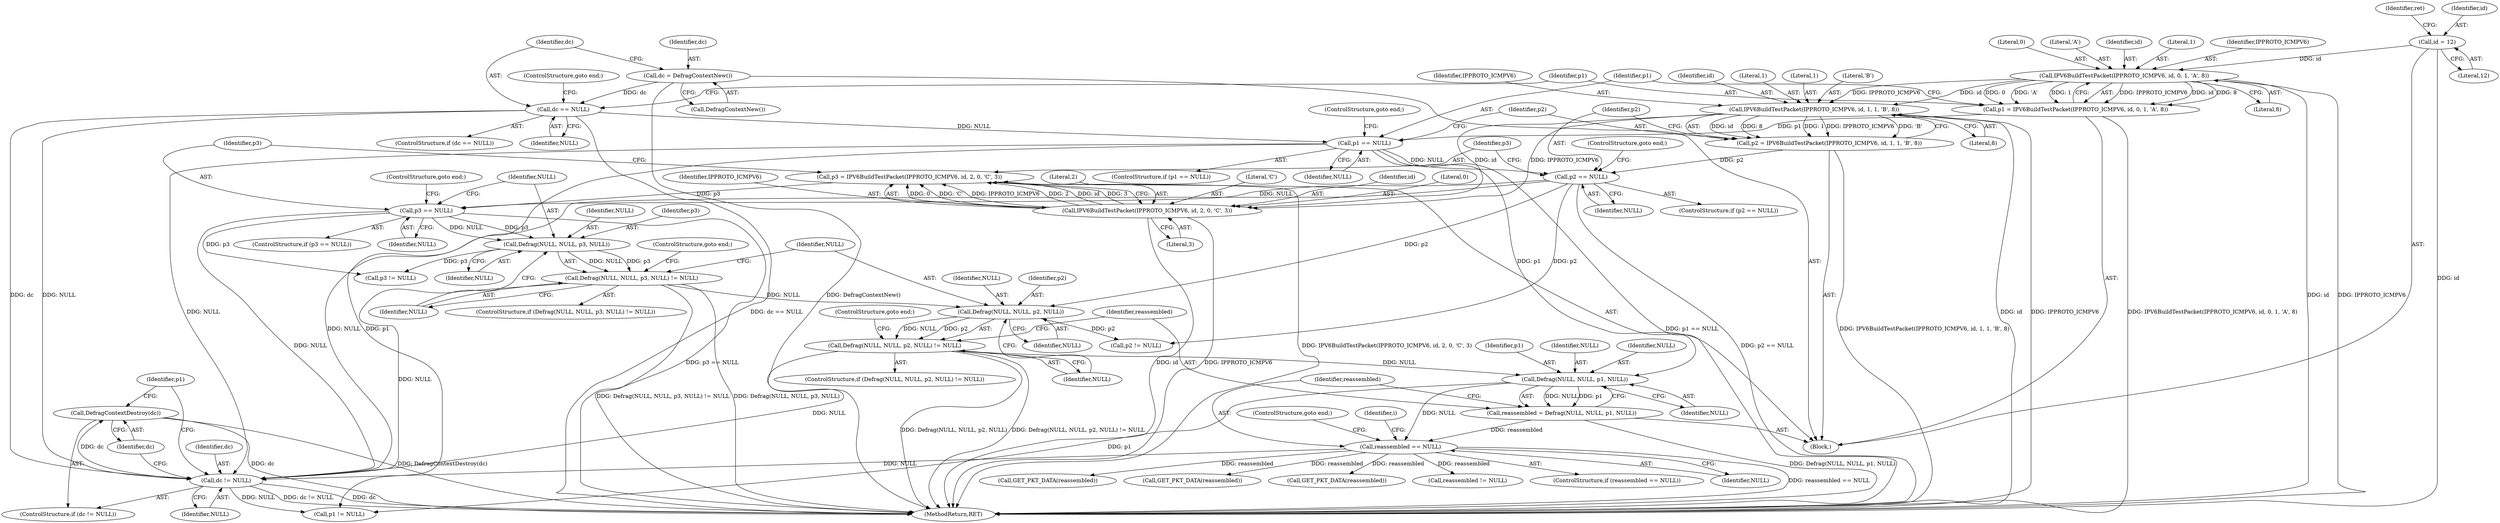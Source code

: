 digraph "0_suricata_4a04f814b15762eb446a5ead4d69d021512df6f8_16@pointer" {
"1000284" [label="(Call,DefragContextDestroy(dc))"];
"1000281" [label="(Call,dc != NULL)"];
"1000140" [label="(Call,dc == NULL)"];
"1000136" [label="(Call,dc = DefragContextNew())"];
"1000212" [label="(Call,reassembled == NULL)"];
"1000204" [label="(Call,reassembled = Defrag(NULL, NULL, p1, NULL))"];
"1000206" [label="(Call,Defrag(NULL, NULL, p1, NULL))"];
"1000196" [label="(Call,Defrag(NULL, NULL, p2, NULL) != NULL)"];
"1000197" [label="(Call,Defrag(NULL, NULL, p2, NULL))"];
"1000187" [label="(Call,Defrag(NULL, NULL, p3, NULL) != NULL)"];
"1000188" [label="(Call,Defrag(NULL, NULL, p3, NULL))"];
"1000182" [label="(Call,p3 == NULL)"];
"1000172" [label="(Call,p3 = IPV6BuildTestPacket(IPPROTO_ICMPV6, id, 2, 0, 'C', 3))"];
"1000174" [label="(Call,IPV6BuildTestPacket(IPPROTO_ICMPV6, id, 2, 0, 'C', 3))"];
"1000160" [label="(Call,IPV6BuildTestPacket(IPPROTO_ICMPV6, id, 1, 1, 'B', 8))"];
"1000146" [label="(Call,IPV6BuildTestPacket(IPPROTO_ICMPV6, id, 0, 1, 'A', 8))"];
"1000127" [label="(Call,id = 12)"];
"1000168" [label="(Call,p2 == NULL)"];
"1000158" [label="(Call,p2 = IPV6BuildTestPacket(IPPROTO_ICMPV6, id, 1, 1, 'B', 8))"];
"1000154" [label="(Call,p1 == NULL)"];
"1000144" [label="(Call,p1 = IPV6BuildTestPacket(IPPROTO_ICMPV6, id, 0, 1, 'A', 8))"];
"1000146" [label="(Call,IPV6BuildTestPacket(IPPROTO_ICMPV6, id, 0, 1, 'A', 8))"];
"1000145" [label="(Identifier,p1)"];
"1000193" [label="(Identifier,NULL)"];
"1000186" [label="(ControlStructure,if (Defrag(NULL, NULL, p3, NULL) != NULL))"];
"1000183" [label="(Identifier,p3)"];
"1000285" [label="(Identifier,dc)"];
"1000287" [label="(Call,p1 != NULL)"];
"1000170" [label="(Identifier,NULL)"];
"1000150" [label="(Literal,1)"];
"1000163" [label="(Literal,1)"];
"1000271" [label="(Call,GET_PKT_DATA(reassembled))"];
"1000166" [label="(Literal,8)"];
"1000181" [label="(ControlStructure,if (p3 == NULL))"];
"1000190" [label="(Identifier,NULL)"];
"1000194" [label="(ControlStructure,goto end;)"];
"1000159" [label="(Identifier,p2)"];
"1000281" [label="(Call,dc != NULL)"];
"1000188" [label="(Call,Defrag(NULL, NULL, p3, NULL))"];
"1000158" [label="(Call,p2 = IPV6BuildTestPacket(IPPROTO_ICMPV6, id, 1, 1, 'B', 8))"];
"1000213" [label="(Identifier,reassembled)"];
"1000215" [label="(ControlStructure,goto end;)"];
"1000251" [label="(Call,GET_PKT_DATA(reassembled))"];
"1000207" [label="(Identifier,NULL)"];
"1000179" [label="(Literal,'C')"];
"1000205" [label="(Identifier,reassembled)"];
"1000202" [label="(Identifier,NULL)"];
"1000154" [label="(Call,p1 == NULL)"];
"1000201" [label="(Identifier,NULL)"];
"1000139" [label="(ControlStructure,if (dc == NULL))"];
"1000133" [label="(Identifier,ret)"];
"1000283" [label="(Identifier,NULL)"];
"1000192" [label="(Identifier,NULL)"];
"1000212" [label="(Call,reassembled == NULL)"];
"1000189" [label="(Identifier,NULL)"];
"1000284" [label="(Call,DefragContextDestroy(dc))"];
"1000206" [label="(Call,Defrag(NULL, NULL, p1, NULL))"];
"1000175" [label="(Identifier,IPPROTO_ICMPV6)"];
"1000164" [label="(Literal,1)"];
"1000168" [label="(Call,p2 == NULL)"];
"1000305" [label="(Call,reassembled != NULL)"];
"1000147" [label="(Identifier,IPPROTO_ICMPV6)"];
"1000138" [label="(Call,DefragContextNew())"];
"1000196" [label="(Call,Defrag(NULL, NULL, p2, NULL) != NULL)"];
"1000157" [label="(ControlStructure,goto end;)"];
"1000211" [label="(ControlStructure,if (reassembled == NULL))"];
"1000153" [label="(ControlStructure,if (p1 == NULL))"];
"1000173" [label="(Identifier,p3)"];
"1000156" [label="(Identifier,NULL)"];
"1000210" [label="(Identifier,NULL)"];
"1000182" [label="(Call,p3 == NULL)"];
"1000187" [label="(Call,Defrag(NULL, NULL, p3, NULL) != NULL)"];
"1000105" [label="(Block,)"];
"1000172" [label="(Call,p3 = IPV6BuildTestPacket(IPPROTO_ICMPV6, id, 2, 0, 'C', 3))"];
"1000140" [label="(Call,dc == NULL)"];
"1000185" [label="(ControlStructure,goto end;)"];
"1000165" [label="(Literal,'B')"];
"1000209" [label="(Identifier,p1)"];
"1000161" [label="(Identifier,IPPROTO_ICMPV6)"];
"1000137" [label="(Identifier,dc)"];
"1000282" [label="(Identifier,dc)"];
"1000199" [label="(Identifier,NULL)"];
"1000155" [label="(Identifier,p1)"];
"1000204" [label="(Call,reassembled = Defrag(NULL, NULL, p1, NULL))"];
"1000144" [label="(Call,p1 = IPV6BuildTestPacket(IPPROTO_ICMPV6, id, 0, 1, 'A', 8))"];
"1000218" [label="(Identifier,i)"];
"1000162" [label="(Identifier,id)"];
"1000136" [label="(Call,dc = DefragContextNew())"];
"1000143" [label="(ControlStructure,goto end;)"];
"1000177" [label="(Literal,2)"];
"1000293" [label="(Call,p2 != NULL)"];
"1000167" [label="(ControlStructure,if (p2 == NULL))"];
"1000184" [label="(Identifier,NULL)"];
"1000214" [label="(Identifier,NULL)"];
"1000195" [label="(ControlStructure,if (Defrag(NULL, NULL, p2, NULL) != NULL))"];
"1000174" [label="(Call,IPV6BuildTestPacket(IPPROTO_ICMPV6, id, 2, 0, 'C', 3))"];
"1000208" [label="(Identifier,NULL)"];
"1000128" [label="(Identifier,id)"];
"1000171" [label="(ControlStructure,goto end;)"];
"1000191" [label="(Identifier,p3)"];
"1000149" [label="(Literal,0)"];
"1000151" [label="(Literal,'A')"];
"1000280" [label="(ControlStructure,if (dc != NULL))"];
"1000141" [label="(Identifier,dc)"];
"1000129" [label="(Literal,12)"];
"1000313" [label="(MethodReturn,RET)"];
"1000160" [label="(Call,IPV6BuildTestPacket(IPPROTO_ICMPV6, id, 1, 1, 'B', 8))"];
"1000203" [label="(ControlStructure,goto end;)"];
"1000142" [label="(Identifier,NULL)"];
"1000197" [label="(Call,Defrag(NULL, NULL, p2, NULL))"];
"1000176" [label="(Identifier,id)"];
"1000288" [label="(Identifier,p1)"];
"1000152" [label="(Literal,8)"];
"1000299" [label="(Call,p3 != NULL)"];
"1000180" [label="(Literal,3)"];
"1000127" [label="(Call,id = 12)"];
"1000148" [label="(Identifier,id)"];
"1000198" [label="(Identifier,NULL)"];
"1000178" [label="(Literal,0)"];
"1000169" [label="(Identifier,p2)"];
"1000231" [label="(Call,GET_PKT_DATA(reassembled))"];
"1000200" [label="(Identifier,p2)"];
"1000284" -> "1000280"  [label="AST: "];
"1000284" -> "1000285"  [label="CFG: "];
"1000285" -> "1000284"  [label="AST: "];
"1000288" -> "1000284"  [label="CFG: "];
"1000284" -> "1000313"  [label="DDG: dc"];
"1000284" -> "1000313"  [label="DDG: DefragContextDestroy(dc)"];
"1000281" -> "1000284"  [label="DDG: dc"];
"1000281" -> "1000280"  [label="AST: "];
"1000281" -> "1000283"  [label="CFG: "];
"1000282" -> "1000281"  [label="AST: "];
"1000283" -> "1000281"  [label="AST: "];
"1000285" -> "1000281"  [label="CFG: "];
"1000288" -> "1000281"  [label="CFG: "];
"1000281" -> "1000313"  [label="DDG: dc"];
"1000281" -> "1000313"  [label="DDG: dc != NULL"];
"1000140" -> "1000281"  [label="DDG: dc"];
"1000140" -> "1000281"  [label="DDG: NULL"];
"1000212" -> "1000281"  [label="DDG: NULL"];
"1000182" -> "1000281"  [label="DDG: NULL"];
"1000187" -> "1000281"  [label="DDG: NULL"];
"1000168" -> "1000281"  [label="DDG: NULL"];
"1000154" -> "1000281"  [label="DDG: NULL"];
"1000196" -> "1000281"  [label="DDG: NULL"];
"1000281" -> "1000287"  [label="DDG: NULL"];
"1000140" -> "1000139"  [label="AST: "];
"1000140" -> "1000142"  [label="CFG: "];
"1000141" -> "1000140"  [label="AST: "];
"1000142" -> "1000140"  [label="AST: "];
"1000143" -> "1000140"  [label="CFG: "];
"1000145" -> "1000140"  [label="CFG: "];
"1000140" -> "1000313"  [label="DDG: dc == NULL"];
"1000136" -> "1000140"  [label="DDG: dc"];
"1000140" -> "1000154"  [label="DDG: NULL"];
"1000136" -> "1000105"  [label="AST: "];
"1000136" -> "1000138"  [label="CFG: "];
"1000137" -> "1000136"  [label="AST: "];
"1000138" -> "1000136"  [label="AST: "];
"1000141" -> "1000136"  [label="CFG: "];
"1000136" -> "1000313"  [label="DDG: DefragContextNew()"];
"1000212" -> "1000211"  [label="AST: "];
"1000212" -> "1000214"  [label="CFG: "];
"1000213" -> "1000212"  [label="AST: "];
"1000214" -> "1000212"  [label="AST: "];
"1000215" -> "1000212"  [label="CFG: "];
"1000218" -> "1000212"  [label="CFG: "];
"1000212" -> "1000313"  [label="DDG: reassembled == NULL"];
"1000204" -> "1000212"  [label="DDG: reassembled"];
"1000206" -> "1000212"  [label="DDG: NULL"];
"1000212" -> "1000231"  [label="DDG: reassembled"];
"1000212" -> "1000251"  [label="DDG: reassembled"];
"1000212" -> "1000271"  [label="DDG: reassembled"];
"1000212" -> "1000305"  [label="DDG: reassembled"];
"1000204" -> "1000105"  [label="AST: "];
"1000204" -> "1000206"  [label="CFG: "];
"1000205" -> "1000204"  [label="AST: "];
"1000206" -> "1000204"  [label="AST: "];
"1000213" -> "1000204"  [label="CFG: "];
"1000204" -> "1000313"  [label="DDG: Defrag(NULL, NULL, p1, NULL)"];
"1000206" -> "1000204"  [label="DDG: NULL"];
"1000206" -> "1000204"  [label="DDG: p1"];
"1000206" -> "1000210"  [label="CFG: "];
"1000207" -> "1000206"  [label="AST: "];
"1000208" -> "1000206"  [label="AST: "];
"1000209" -> "1000206"  [label="AST: "];
"1000210" -> "1000206"  [label="AST: "];
"1000196" -> "1000206"  [label="DDG: NULL"];
"1000154" -> "1000206"  [label="DDG: p1"];
"1000206" -> "1000287"  [label="DDG: p1"];
"1000196" -> "1000195"  [label="AST: "];
"1000196" -> "1000202"  [label="CFG: "];
"1000197" -> "1000196"  [label="AST: "];
"1000202" -> "1000196"  [label="AST: "];
"1000203" -> "1000196"  [label="CFG: "];
"1000205" -> "1000196"  [label="CFG: "];
"1000196" -> "1000313"  [label="DDG: Defrag(NULL, NULL, p2, NULL)"];
"1000196" -> "1000313"  [label="DDG: Defrag(NULL, NULL, p2, NULL) != NULL"];
"1000197" -> "1000196"  [label="DDG: NULL"];
"1000197" -> "1000196"  [label="DDG: p2"];
"1000197" -> "1000201"  [label="CFG: "];
"1000198" -> "1000197"  [label="AST: "];
"1000199" -> "1000197"  [label="AST: "];
"1000200" -> "1000197"  [label="AST: "];
"1000201" -> "1000197"  [label="AST: "];
"1000202" -> "1000197"  [label="CFG: "];
"1000187" -> "1000197"  [label="DDG: NULL"];
"1000168" -> "1000197"  [label="DDG: p2"];
"1000197" -> "1000293"  [label="DDG: p2"];
"1000187" -> "1000186"  [label="AST: "];
"1000187" -> "1000193"  [label="CFG: "];
"1000188" -> "1000187"  [label="AST: "];
"1000193" -> "1000187"  [label="AST: "];
"1000194" -> "1000187"  [label="CFG: "];
"1000198" -> "1000187"  [label="CFG: "];
"1000187" -> "1000313"  [label="DDG: Defrag(NULL, NULL, p3, NULL)"];
"1000187" -> "1000313"  [label="DDG: Defrag(NULL, NULL, p3, NULL) != NULL"];
"1000188" -> "1000187"  [label="DDG: NULL"];
"1000188" -> "1000187"  [label="DDG: p3"];
"1000188" -> "1000192"  [label="CFG: "];
"1000189" -> "1000188"  [label="AST: "];
"1000190" -> "1000188"  [label="AST: "];
"1000191" -> "1000188"  [label="AST: "];
"1000192" -> "1000188"  [label="AST: "];
"1000193" -> "1000188"  [label="CFG: "];
"1000182" -> "1000188"  [label="DDG: NULL"];
"1000182" -> "1000188"  [label="DDG: p3"];
"1000188" -> "1000299"  [label="DDG: p3"];
"1000182" -> "1000181"  [label="AST: "];
"1000182" -> "1000184"  [label="CFG: "];
"1000183" -> "1000182"  [label="AST: "];
"1000184" -> "1000182"  [label="AST: "];
"1000185" -> "1000182"  [label="CFG: "];
"1000189" -> "1000182"  [label="CFG: "];
"1000182" -> "1000313"  [label="DDG: p3 == NULL"];
"1000172" -> "1000182"  [label="DDG: p3"];
"1000168" -> "1000182"  [label="DDG: NULL"];
"1000182" -> "1000299"  [label="DDG: p3"];
"1000172" -> "1000105"  [label="AST: "];
"1000172" -> "1000174"  [label="CFG: "];
"1000173" -> "1000172"  [label="AST: "];
"1000174" -> "1000172"  [label="AST: "];
"1000183" -> "1000172"  [label="CFG: "];
"1000172" -> "1000313"  [label="DDG: IPV6BuildTestPacket(IPPROTO_ICMPV6, id, 2, 0, 'C', 3)"];
"1000174" -> "1000172"  [label="DDG: 0"];
"1000174" -> "1000172"  [label="DDG: 'C'"];
"1000174" -> "1000172"  [label="DDG: IPPROTO_ICMPV6"];
"1000174" -> "1000172"  [label="DDG: 2"];
"1000174" -> "1000172"  [label="DDG: id"];
"1000174" -> "1000172"  [label="DDG: 3"];
"1000174" -> "1000180"  [label="CFG: "];
"1000175" -> "1000174"  [label="AST: "];
"1000176" -> "1000174"  [label="AST: "];
"1000177" -> "1000174"  [label="AST: "];
"1000178" -> "1000174"  [label="AST: "];
"1000179" -> "1000174"  [label="AST: "];
"1000180" -> "1000174"  [label="AST: "];
"1000174" -> "1000313"  [label="DDG: id"];
"1000174" -> "1000313"  [label="DDG: IPPROTO_ICMPV6"];
"1000160" -> "1000174"  [label="DDG: IPPROTO_ICMPV6"];
"1000160" -> "1000174"  [label="DDG: id"];
"1000160" -> "1000158"  [label="AST: "];
"1000160" -> "1000166"  [label="CFG: "];
"1000161" -> "1000160"  [label="AST: "];
"1000162" -> "1000160"  [label="AST: "];
"1000163" -> "1000160"  [label="AST: "];
"1000164" -> "1000160"  [label="AST: "];
"1000165" -> "1000160"  [label="AST: "];
"1000166" -> "1000160"  [label="AST: "];
"1000158" -> "1000160"  [label="CFG: "];
"1000160" -> "1000313"  [label="DDG: id"];
"1000160" -> "1000313"  [label="DDG: IPPROTO_ICMPV6"];
"1000160" -> "1000158"  [label="DDG: id"];
"1000160" -> "1000158"  [label="DDG: 8"];
"1000160" -> "1000158"  [label="DDG: 1"];
"1000160" -> "1000158"  [label="DDG: IPPROTO_ICMPV6"];
"1000160" -> "1000158"  [label="DDG: 'B'"];
"1000146" -> "1000160"  [label="DDG: IPPROTO_ICMPV6"];
"1000146" -> "1000160"  [label="DDG: id"];
"1000146" -> "1000144"  [label="AST: "];
"1000146" -> "1000152"  [label="CFG: "];
"1000147" -> "1000146"  [label="AST: "];
"1000148" -> "1000146"  [label="AST: "];
"1000149" -> "1000146"  [label="AST: "];
"1000150" -> "1000146"  [label="AST: "];
"1000151" -> "1000146"  [label="AST: "];
"1000152" -> "1000146"  [label="AST: "];
"1000144" -> "1000146"  [label="CFG: "];
"1000146" -> "1000313"  [label="DDG: id"];
"1000146" -> "1000313"  [label="DDG: IPPROTO_ICMPV6"];
"1000146" -> "1000144"  [label="DDG: IPPROTO_ICMPV6"];
"1000146" -> "1000144"  [label="DDG: id"];
"1000146" -> "1000144"  [label="DDG: 8"];
"1000146" -> "1000144"  [label="DDG: 0"];
"1000146" -> "1000144"  [label="DDG: 'A'"];
"1000146" -> "1000144"  [label="DDG: 1"];
"1000127" -> "1000146"  [label="DDG: id"];
"1000127" -> "1000105"  [label="AST: "];
"1000127" -> "1000129"  [label="CFG: "];
"1000128" -> "1000127"  [label="AST: "];
"1000129" -> "1000127"  [label="AST: "];
"1000133" -> "1000127"  [label="CFG: "];
"1000127" -> "1000313"  [label="DDG: id"];
"1000168" -> "1000167"  [label="AST: "];
"1000168" -> "1000170"  [label="CFG: "];
"1000169" -> "1000168"  [label="AST: "];
"1000170" -> "1000168"  [label="AST: "];
"1000171" -> "1000168"  [label="CFG: "];
"1000173" -> "1000168"  [label="CFG: "];
"1000168" -> "1000313"  [label="DDG: p2 == NULL"];
"1000158" -> "1000168"  [label="DDG: p2"];
"1000154" -> "1000168"  [label="DDG: NULL"];
"1000168" -> "1000293"  [label="DDG: p2"];
"1000158" -> "1000105"  [label="AST: "];
"1000159" -> "1000158"  [label="AST: "];
"1000169" -> "1000158"  [label="CFG: "];
"1000158" -> "1000313"  [label="DDG: IPV6BuildTestPacket(IPPROTO_ICMPV6, id, 1, 1, 'B', 8)"];
"1000154" -> "1000153"  [label="AST: "];
"1000154" -> "1000156"  [label="CFG: "];
"1000155" -> "1000154"  [label="AST: "];
"1000156" -> "1000154"  [label="AST: "];
"1000157" -> "1000154"  [label="CFG: "];
"1000159" -> "1000154"  [label="CFG: "];
"1000154" -> "1000313"  [label="DDG: p1 == NULL"];
"1000144" -> "1000154"  [label="DDG: p1"];
"1000154" -> "1000287"  [label="DDG: p1"];
"1000144" -> "1000105"  [label="AST: "];
"1000145" -> "1000144"  [label="AST: "];
"1000155" -> "1000144"  [label="CFG: "];
"1000144" -> "1000313"  [label="DDG: IPV6BuildTestPacket(IPPROTO_ICMPV6, id, 0, 1, 'A', 8)"];
}
